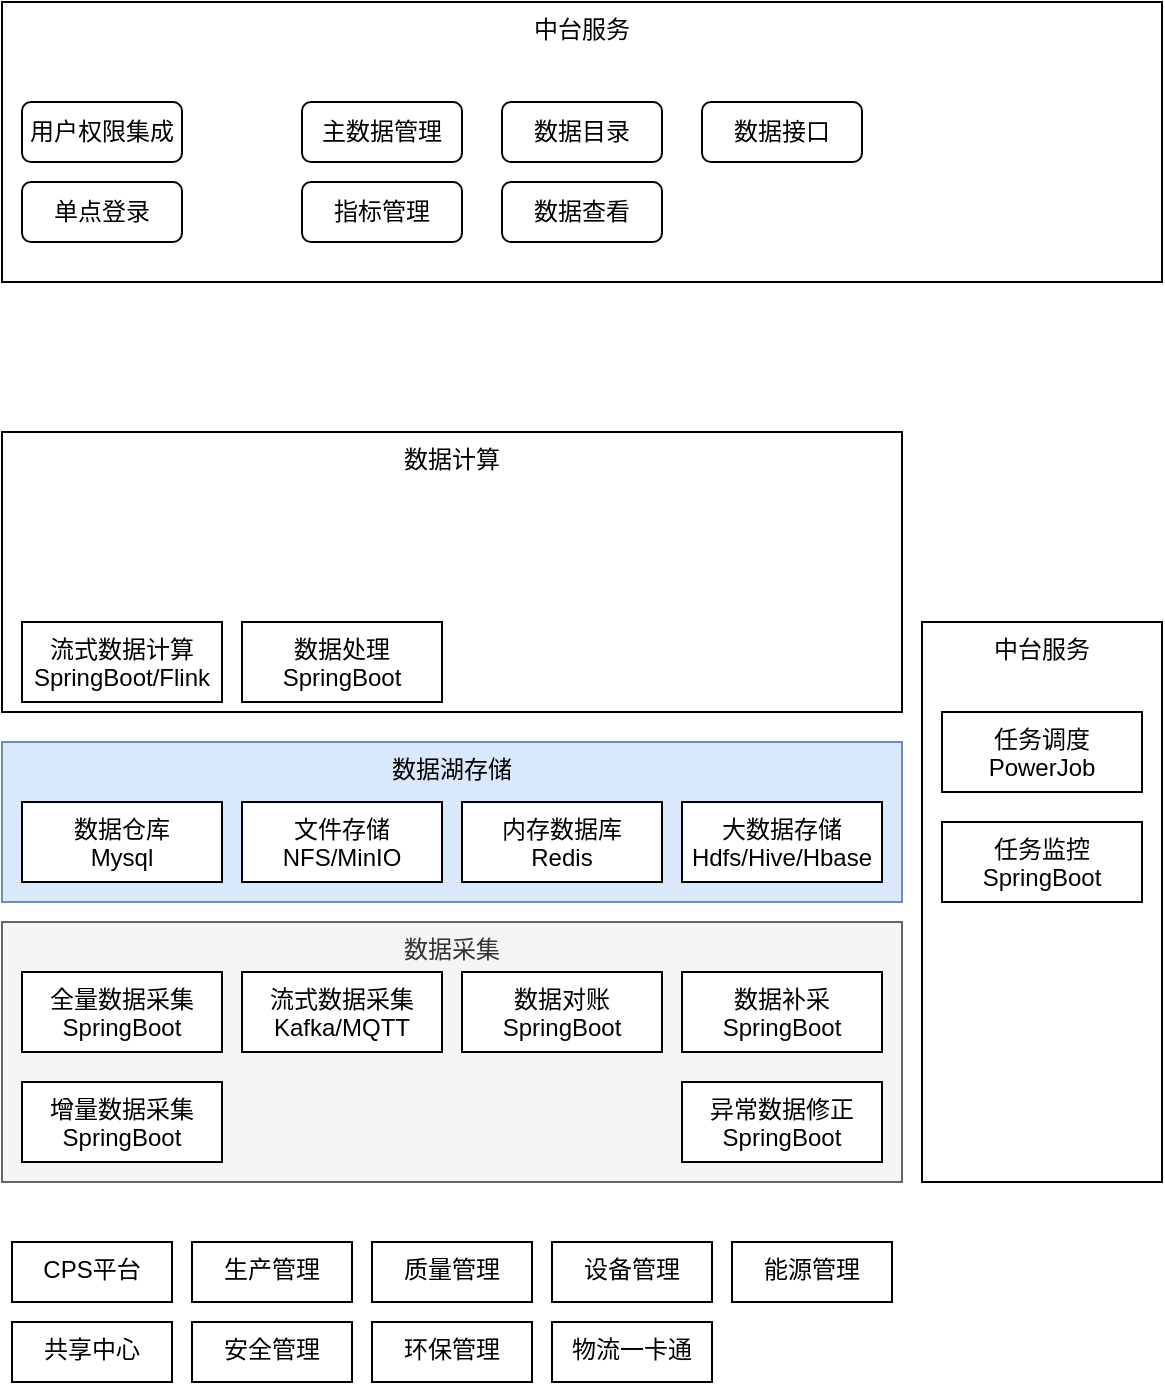 <mxfile version="17.4.6" type="github">
  <diagram id="L2R32xq3GNuSgDwLyyQL" name="分层架构">
    <mxGraphModel dx="1271" dy="629" grid="1" gridSize="10" guides="1" tooltips="1" connect="1" arrows="1" fold="1" page="1" pageScale="1" pageWidth="827" pageHeight="1169" math="0" shadow="0">
      <root>
        <mxCell id="0" />
        <mxCell id="1" parent="0" />
        <mxCell id="9xCpuu_k8cyC96uPTRZQ-25" value="中台服务" style="rounded=0;whiteSpace=wrap;html=1;verticalAlign=top;" vertex="1" parent="1">
          <mxGeometry x="570" y="410" width="120" height="280" as="geometry" />
        </mxCell>
        <mxCell id="dHJ5faFvzqeMJSQzpvrs-1" value="中台服务" style="rounded=0;whiteSpace=wrap;html=1;verticalAlign=top;" parent="1" vertex="1">
          <mxGeometry x="110" y="100" width="580" height="140" as="geometry" />
        </mxCell>
        <mxCell id="dHJ5faFvzqeMJSQzpvrs-2" value="用户权限集成" style="rounded=1;whiteSpace=wrap;html=1;" parent="1" vertex="1">
          <mxGeometry x="120" y="150" width="80" height="30" as="geometry" />
        </mxCell>
        <mxCell id="dHJ5faFvzqeMJSQzpvrs-3" value="单点登录" style="rounded=1;whiteSpace=wrap;html=1;" parent="1" vertex="1">
          <mxGeometry x="120" y="190" width="80" height="30" as="geometry" />
        </mxCell>
        <mxCell id="dHJ5faFvzqeMJSQzpvrs-5" value="主数据管理" style="rounded=1;whiteSpace=wrap;html=1;" parent="1" vertex="1">
          <mxGeometry x="260" y="150" width="80" height="30" as="geometry" />
        </mxCell>
        <mxCell id="dHJ5faFvzqeMJSQzpvrs-6" value="指标管理" style="rounded=1;whiteSpace=wrap;html=1;" parent="1" vertex="1">
          <mxGeometry x="260" y="190" width="80" height="30" as="geometry" />
        </mxCell>
        <mxCell id="dHJ5faFvzqeMJSQzpvrs-7" value="数据接口" style="rounded=1;whiteSpace=wrap;html=1;" parent="1" vertex="1">
          <mxGeometry x="460" y="150" width="80" height="30" as="geometry" />
        </mxCell>
        <mxCell id="9xCpuu_k8cyC96uPTRZQ-1" value="数据目录" style="rounded=1;whiteSpace=wrap;html=1;" vertex="1" parent="1">
          <mxGeometry x="360" y="150" width="80" height="30" as="geometry" />
        </mxCell>
        <mxCell id="9xCpuu_k8cyC96uPTRZQ-2" value="数据查看" style="rounded=1;whiteSpace=wrap;html=1;" vertex="1" parent="1">
          <mxGeometry x="360" y="190" width="80" height="30" as="geometry" />
        </mxCell>
        <mxCell id="9xCpuu_k8cyC96uPTRZQ-3" value="数据湖存储" style="rounded=0;whiteSpace=wrap;html=1;verticalAlign=top;fillColor=#dae8fc;strokeColor=#6c8ebf;" vertex="1" parent="1">
          <mxGeometry x="110" y="470" width="450" height="80" as="geometry" />
        </mxCell>
        <mxCell id="9xCpuu_k8cyC96uPTRZQ-4" value="数据采集" style="rounded=0;whiteSpace=wrap;html=1;verticalAlign=top;fillColor=#f5f5f5;strokeColor=#666666;fontColor=#333333;" vertex="1" parent="1">
          <mxGeometry x="110" y="560" width="450" height="130" as="geometry" />
        </mxCell>
        <mxCell id="9xCpuu_k8cyC96uPTRZQ-8" value="CPS平台" style="rounded=0;whiteSpace=wrap;html=1;verticalAlign=top;align=center;" vertex="1" parent="1">
          <mxGeometry x="115" y="720" width="80" height="30" as="geometry" />
        </mxCell>
        <mxCell id="9xCpuu_k8cyC96uPTRZQ-9" value="共享中心" style="rounded=0;whiteSpace=wrap;html=1;verticalAlign=top;align=center;" vertex="1" parent="1">
          <mxGeometry x="115" y="760" width="80" height="30" as="geometry" />
        </mxCell>
        <mxCell id="9xCpuu_k8cyC96uPTRZQ-10" value="生产管理" style="rounded=0;whiteSpace=wrap;html=1;verticalAlign=top;align=center;" vertex="1" parent="1">
          <mxGeometry x="205" y="720" width="80" height="30" as="geometry" />
        </mxCell>
        <mxCell id="9xCpuu_k8cyC96uPTRZQ-11" value="质量管理" style="rounded=0;whiteSpace=wrap;html=1;verticalAlign=top;align=center;" vertex="1" parent="1">
          <mxGeometry x="295" y="720" width="80" height="30" as="geometry" />
        </mxCell>
        <mxCell id="9xCpuu_k8cyC96uPTRZQ-12" value="设备管理" style="rounded=0;whiteSpace=wrap;html=1;verticalAlign=top;align=center;" vertex="1" parent="1">
          <mxGeometry x="385" y="720" width="80" height="30" as="geometry" />
        </mxCell>
        <mxCell id="9xCpuu_k8cyC96uPTRZQ-13" value="能源管理" style="rounded=0;whiteSpace=wrap;html=1;verticalAlign=top;align=center;" vertex="1" parent="1">
          <mxGeometry x="475" y="720" width="80" height="30" as="geometry" />
        </mxCell>
        <mxCell id="9xCpuu_k8cyC96uPTRZQ-14" value="安全管理" style="rounded=0;whiteSpace=wrap;html=1;verticalAlign=top;align=center;" vertex="1" parent="1">
          <mxGeometry x="205" y="760" width="80" height="30" as="geometry" />
        </mxCell>
        <mxCell id="9xCpuu_k8cyC96uPTRZQ-15" value="环保管理" style="rounded=0;whiteSpace=wrap;html=1;verticalAlign=top;align=center;" vertex="1" parent="1">
          <mxGeometry x="295" y="760" width="80" height="30" as="geometry" />
        </mxCell>
        <mxCell id="9xCpuu_k8cyC96uPTRZQ-16" value="物流一卡通" style="rounded=0;whiteSpace=wrap;html=1;verticalAlign=top;align=center;" vertex="1" parent="1">
          <mxGeometry x="385" y="760" width="80" height="30" as="geometry" />
        </mxCell>
        <mxCell id="9xCpuu_k8cyC96uPTRZQ-17" value="全量数据采集&lt;br&gt;SpringBoot" style="rounded=0;whiteSpace=wrap;html=1;verticalAlign=top;align=center;" vertex="1" parent="1">
          <mxGeometry x="120" y="585" width="100" height="40" as="geometry" />
        </mxCell>
        <mxCell id="9xCpuu_k8cyC96uPTRZQ-18" value="增量数据采集&lt;br&gt;SpringBoot" style="rounded=0;whiteSpace=wrap;html=1;verticalAlign=top;align=center;" vertex="1" parent="1">
          <mxGeometry x="120" y="640" width="100" height="40" as="geometry" />
        </mxCell>
        <mxCell id="9xCpuu_k8cyC96uPTRZQ-19" value="流式数据采集&lt;br&gt;Kafka/MQTT" style="rounded=0;whiteSpace=wrap;html=1;verticalAlign=top;align=center;" vertex="1" parent="1">
          <mxGeometry x="230" y="585" width="100" height="40" as="geometry" />
        </mxCell>
        <mxCell id="9xCpuu_k8cyC96uPTRZQ-20" value="任务调度&lt;br&gt;PowerJob" style="rounded=0;whiteSpace=wrap;html=1;verticalAlign=top;align=center;" vertex="1" parent="1">
          <mxGeometry x="580" y="455" width="100" height="40" as="geometry" />
        </mxCell>
        <mxCell id="9xCpuu_k8cyC96uPTRZQ-21" value="数据补采&lt;br&gt;SpringBoot" style="rounded=0;whiteSpace=wrap;html=1;verticalAlign=top;align=center;" vertex="1" parent="1">
          <mxGeometry x="450" y="585" width="100" height="40" as="geometry" />
        </mxCell>
        <mxCell id="9xCpuu_k8cyC96uPTRZQ-22" value="异常数据修正&lt;br&gt;SpringBoot" style="rounded=0;whiteSpace=wrap;html=1;verticalAlign=top;align=center;" vertex="1" parent="1">
          <mxGeometry x="450" y="640" width="100" height="40" as="geometry" />
        </mxCell>
        <mxCell id="9xCpuu_k8cyC96uPTRZQ-23" value="任务监控&lt;br&gt;SpringBoot" style="rounded=0;whiteSpace=wrap;html=1;verticalAlign=top;align=center;" vertex="1" parent="1">
          <mxGeometry x="580" y="510" width="100" height="40" as="geometry" />
        </mxCell>
        <mxCell id="9xCpuu_k8cyC96uPTRZQ-24" value="数据对账&lt;br&gt;SpringBoot" style="rounded=0;whiteSpace=wrap;html=1;verticalAlign=top;align=center;" vertex="1" parent="1">
          <mxGeometry x="340" y="585" width="100" height="40" as="geometry" />
        </mxCell>
        <mxCell id="9xCpuu_k8cyC96uPTRZQ-26" value="数据仓库&lt;br&gt;Mysql" style="rounded=0;whiteSpace=wrap;html=1;verticalAlign=top;align=center;" vertex="1" parent="1">
          <mxGeometry x="120" y="500" width="100" height="40" as="geometry" />
        </mxCell>
        <mxCell id="9xCpuu_k8cyC96uPTRZQ-27" value="文件存储&lt;br&gt;NFS/MinIO" style="rounded=0;whiteSpace=wrap;html=1;verticalAlign=top;align=center;" vertex="1" parent="1">
          <mxGeometry x="230" y="500" width="100" height="40" as="geometry" />
        </mxCell>
        <mxCell id="9xCpuu_k8cyC96uPTRZQ-28" value="内存数据库&lt;br&gt;Redis" style="rounded=0;whiteSpace=wrap;html=1;verticalAlign=top;align=center;" vertex="1" parent="1">
          <mxGeometry x="340" y="500" width="100" height="40" as="geometry" />
        </mxCell>
        <mxCell id="9xCpuu_k8cyC96uPTRZQ-29" value="大数据存储&lt;br&gt;Hdfs/Hive/Hbase" style="rounded=0;whiteSpace=wrap;html=1;verticalAlign=top;align=center;" vertex="1" parent="1">
          <mxGeometry x="450" y="500" width="100" height="40" as="geometry" />
        </mxCell>
        <mxCell id="9xCpuu_k8cyC96uPTRZQ-30" value="数据计算" style="rounded=0;whiteSpace=wrap;html=1;verticalAlign=top;" vertex="1" parent="1">
          <mxGeometry x="110" y="315" width="450" height="140" as="geometry" />
        </mxCell>
        <mxCell id="9xCpuu_k8cyC96uPTRZQ-31" value="流式数据计算&lt;br&gt;SpringBoot/Flink" style="rounded=0;whiteSpace=wrap;html=1;verticalAlign=top;align=center;" vertex="1" parent="1">
          <mxGeometry x="120" y="410" width="100" height="40" as="geometry" />
        </mxCell>
        <mxCell id="9xCpuu_k8cyC96uPTRZQ-32" value="数据处理&lt;br&gt;SpringBoot" style="rounded=0;whiteSpace=wrap;html=1;verticalAlign=top;align=center;" vertex="1" parent="1">
          <mxGeometry x="230" y="410" width="100" height="40" as="geometry" />
        </mxCell>
      </root>
    </mxGraphModel>
  </diagram>
</mxfile>
